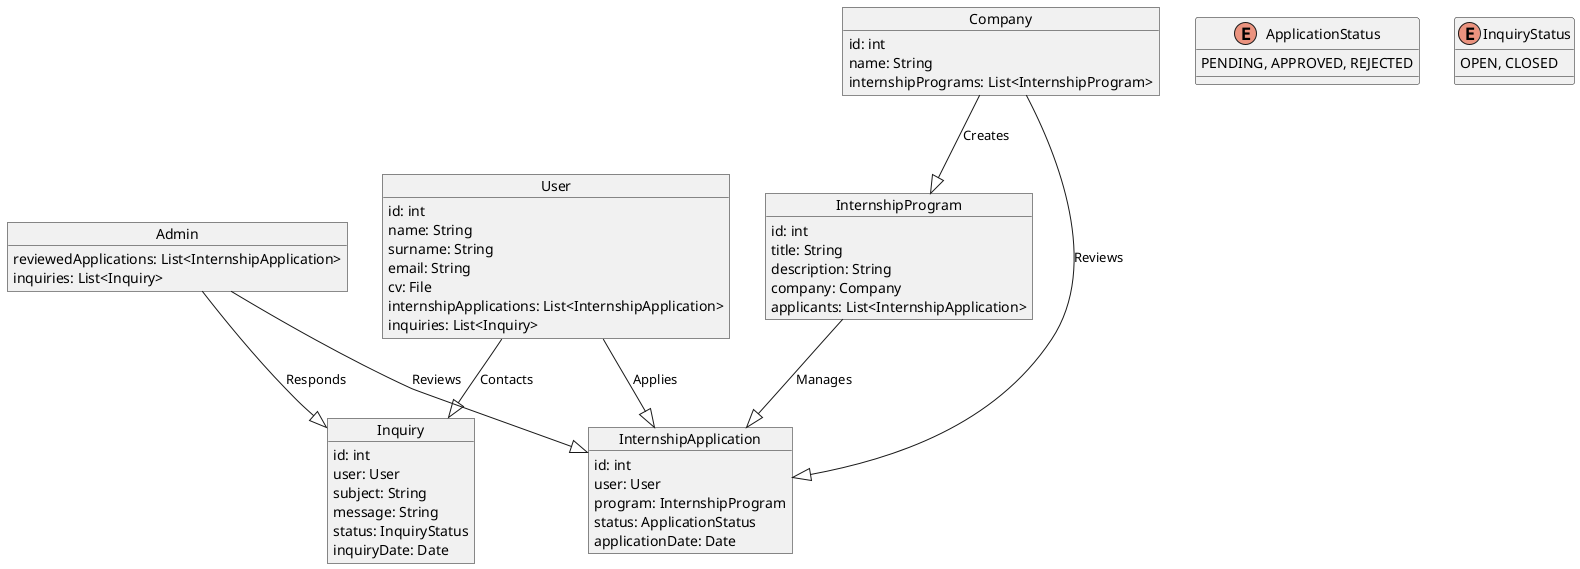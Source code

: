 @startuml object
object User {
  id: int
  name: String
  surname: String
  email: String
  cv: File
  internshipApplications: List<InternshipApplication>
  inquiries: List<Inquiry>
}

object Admin {
  reviewedApplications: List<InternshipApplication>
  inquiries: List<Inquiry>
}

object Company {
  id: int
  name: String
  internshipPrograms: List<InternshipProgram>
}

object InternshipProgram {
  id: int
  title: String
  description: String
  company: Company
  applicants: List<InternshipApplication>
}

object InternshipApplication {
  id: int
  user: User
  program: InternshipProgram
  status: ApplicationStatus
  applicationDate: Date
}

object Inquiry {
  id: int
  user: User
  subject: String
  message: String
  status: InquiryStatus
  inquiryDate: Date
}

enum ApplicationStatus {
  PENDING, APPROVED, REJECTED
}

enum InquiryStatus {
  OPEN, CLOSED
}

User --|> InternshipApplication : Applies
User --|> Inquiry : Contacts
Admin --|> InternshipApplication : Reviews
Admin --|> Inquiry : Responds
Company --|> InternshipProgram : Creates
Company --|> InternshipApplication : Reviews
InternshipProgram --|> InternshipApplication : Manages
@enduml

